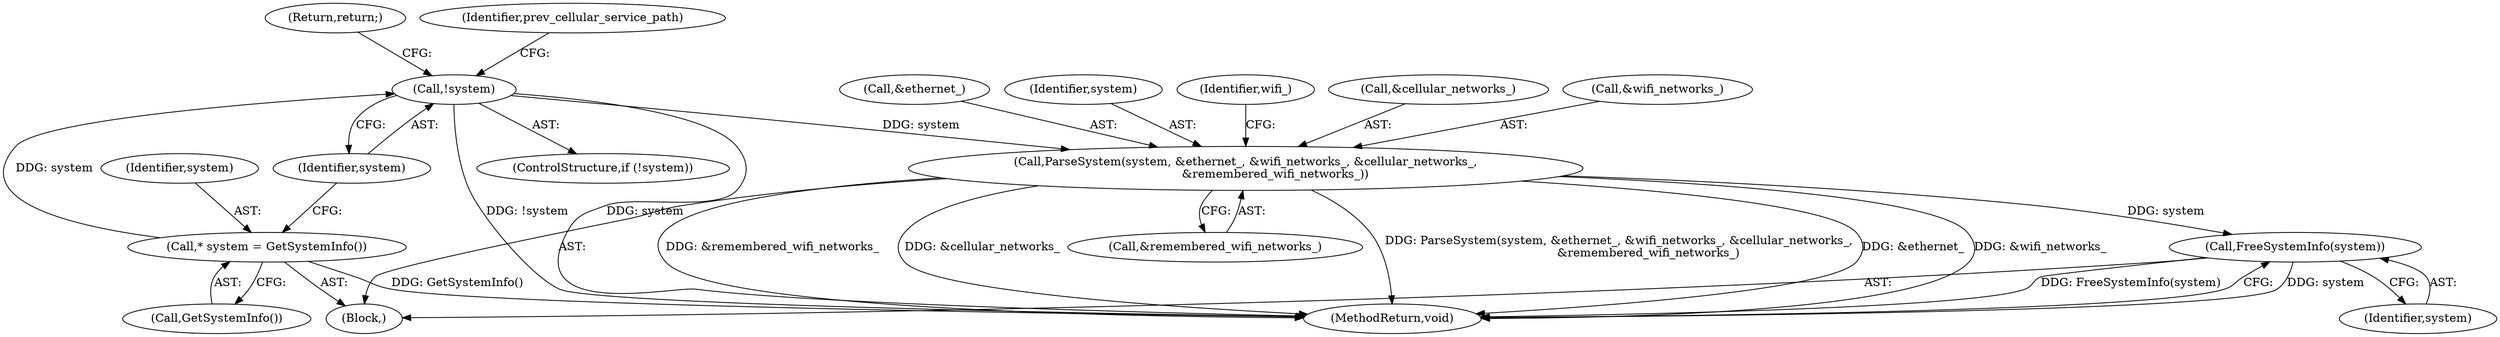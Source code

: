 digraph "0_Chrome_a3e2afaedd8190398ae45ccef34fcdee00fb19aa@API" {
"1000122" [label="(Call,!system)"];
"1000118" [label="(Call,* system = GetSystemInfo())"];
"1000133" [label="(Call,ParseSystem(system, &ethernet_, &wifi_networks_, &cellular_networks_,\n                &remembered_wifi_networks_))"];
"1000224" [label="(Call,FreeSystemInfo(system))"];
"1000124" [label="(Return,return;)"];
"1000226" [label="(MethodReturn,void)"];
"1000121" [label="(ControlStructure,if (!system))"];
"1000141" [label="(Call,&remembered_wifi_networks_)"];
"1000144" [label="(Identifier,wifi_)"];
"1000139" [label="(Call,&cellular_networks_)"];
"1000133" [label="(Call,ParseSystem(system, &ethernet_, &wifi_networks_, &cellular_networks_,\n                &remembered_wifi_networks_))"];
"1000137" [label="(Call,&wifi_networks_)"];
"1000127" [label="(Identifier,prev_cellular_service_path)"];
"1000118" [label="(Call,* system = GetSystemInfo())"];
"1000224" [label="(Call,FreeSystemInfo(system))"];
"1000120" [label="(Call,GetSystemInfo())"];
"1000119" [label="(Identifier,system)"];
"1000135" [label="(Call,&ethernet_)"];
"1000122" [label="(Call,!system)"];
"1000103" [label="(Block,)"];
"1000134" [label="(Identifier,system)"];
"1000225" [label="(Identifier,system)"];
"1000123" [label="(Identifier,system)"];
"1000122" -> "1000121"  [label="AST: "];
"1000122" -> "1000123"  [label="CFG: "];
"1000123" -> "1000122"  [label="AST: "];
"1000124" -> "1000122"  [label="CFG: "];
"1000127" -> "1000122"  [label="CFG: "];
"1000122" -> "1000226"  [label="DDG: system"];
"1000122" -> "1000226"  [label="DDG: !system"];
"1000118" -> "1000122"  [label="DDG: system"];
"1000122" -> "1000133"  [label="DDG: system"];
"1000118" -> "1000103"  [label="AST: "];
"1000118" -> "1000120"  [label="CFG: "];
"1000119" -> "1000118"  [label="AST: "];
"1000120" -> "1000118"  [label="AST: "];
"1000123" -> "1000118"  [label="CFG: "];
"1000118" -> "1000226"  [label="DDG: GetSystemInfo()"];
"1000133" -> "1000103"  [label="AST: "];
"1000133" -> "1000141"  [label="CFG: "];
"1000134" -> "1000133"  [label="AST: "];
"1000135" -> "1000133"  [label="AST: "];
"1000137" -> "1000133"  [label="AST: "];
"1000139" -> "1000133"  [label="AST: "];
"1000141" -> "1000133"  [label="AST: "];
"1000144" -> "1000133"  [label="CFG: "];
"1000133" -> "1000226"  [label="DDG: &remembered_wifi_networks_"];
"1000133" -> "1000226"  [label="DDG: &cellular_networks_"];
"1000133" -> "1000226"  [label="DDG: ParseSystem(system, &ethernet_, &wifi_networks_, &cellular_networks_,\n                &remembered_wifi_networks_)"];
"1000133" -> "1000226"  [label="DDG: &ethernet_"];
"1000133" -> "1000226"  [label="DDG: &wifi_networks_"];
"1000133" -> "1000224"  [label="DDG: system"];
"1000224" -> "1000103"  [label="AST: "];
"1000224" -> "1000225"  [label="CFG: "];
"1000225" -> "1000224"  [label="AST: "];
"1000226" -> "1000224"  [label="CFG: "];
"1000224" -> "1000226"  [label="DDG: system"];
"1000224" -> "1000226"  [label="DDG: FreeSystemInfo(system)"];
}
